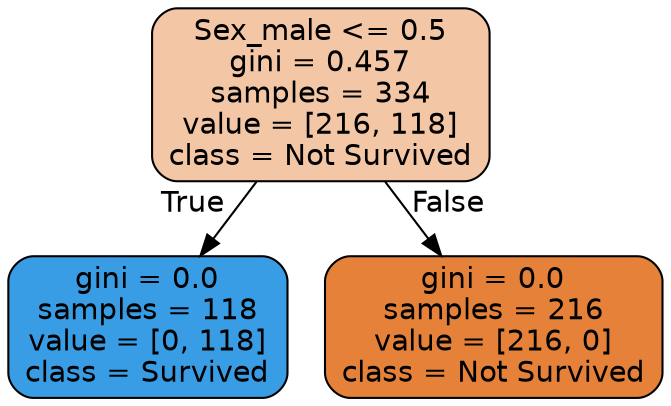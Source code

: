 digraph Tree {
node [shape=box, style="filled, rounded", color="black", fontname="helvetica"] ;
edge [fontname="helvetica"] ;
0 [label="Sex_male <= 0.5\ngini = 0.457\nsamples = 334\nvalue = [216, 118]\nclass = Not Survived", fillcolor="#f3c6a5"] ;
1 [label="gini = 0.0\nsamples = 118\nvalue = [0, 118]\nclass = Survived", fillcolor="#399de5"] ;
0 -> 1 [labeldistance=2.5, labelangle=45, headlabel="True"] ;
2 [label="gini = 0.0\nsamples = 216\nvalue = [216, 0]\nclass = Not Survived", fillcolor="#e58139"] ;
0 -> 2 [labeldistance=2.5, labelangle=-45, headlabel="False"] ;
}